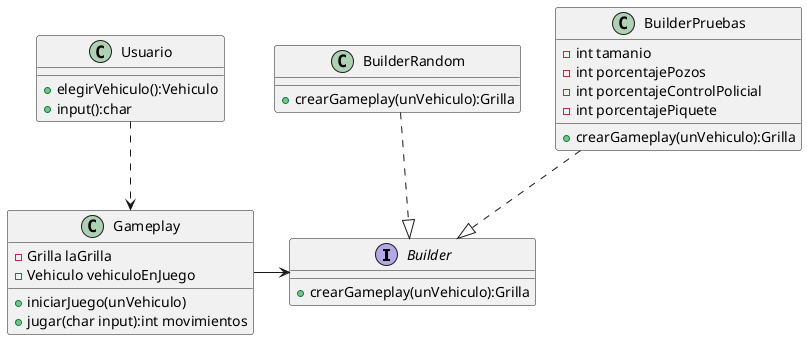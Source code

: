 @startuml
'https://plantuml.com/class-diagram

interface Builder
{
    +crearGameplay(unVehiculo):Grilla
}
class BuilderRandom
{
    +crearGameplay(unVehiculo):Grilla
}
class BuilderPruebas
{
    -int tamanio
    -int porcentajePozos
    -int porcentajeControlPolicial
    -int porcentajePiquete
    +crearGameplay(unVehiculo):Grilla
}

class Gameplay
{
    -Grilla laGrilla
    -Vehiculo vehiculoEnJuego
    +iniciarJuego(unVehiculo)
    +jugar(char input):int movimientos

}
Gameplay -> Builder
BuilderPruebas ..|> Builder
BuilderRandom ..|> Builder
Usuario ..> Gameplay
class Usuario
{
    + elegirVehiculo():Vehiculo
    + input():char
}

@enduml